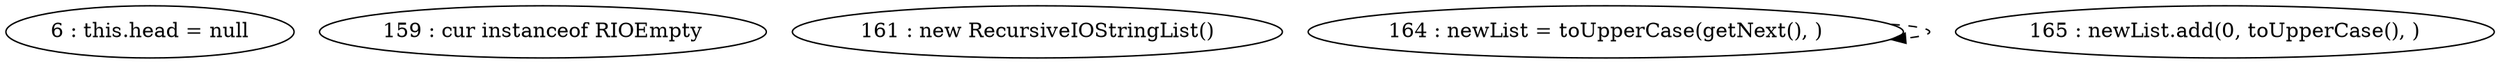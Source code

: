 digraph G {
"6 : this.head = null"
"159 : cur instanceof RIOEmpty"
"161 : new RecursiveIOStringList()"
"164 : newList = toUpperCase(getNext(), )"
"164 : newList = toUpperCase(getNext(), )" -> "164 : newList = toUpperCase(getNext(), )" [style=dashed]
"165 : newList.add(0, toUpperCase(), )"
}